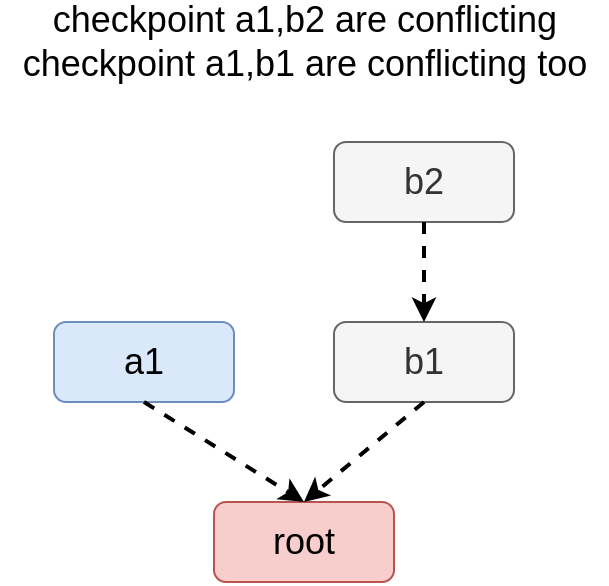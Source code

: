 <mxfile version="20.4.0" type="github">
  <diagram id="vy0jo_7U0iQDIroymy1A" name="Page-1">
    <mxGraphModel dx="1426" dy="794" grid="1" gridSize="10" guides="1" tooltips="1" connect="1" arrows="1" fold="1" page="1" pageScale="1" pageWidth="850" pageHeight="1100" math="0" shadow="0">
      <root>
        <mxCell id="0" />
        <mxCell id="1" parent="0" />
        <mxCell id="rveXuouI65hhvx1mZ-Yz-1" value="&lt;font style=&quot;font-size: 18px;&quot;&gt;root&lt;/font&gt;" style="rounded=1;whiteSpace=wrap;html=1;fillColor=#f8cecc;strokeColor=#b85450;" vertex="1" parent="1">
          <mxGeometry x="360" y="420" width="90" height="40" as="geometry" />
        </mxCell>
        <mxCell id="rveXuouI65hhvx1mZ-Yz-2" value="&lt;span style=&quot;font-size: 18px;&quot;&gt;b1&lt;/span&gt;" style="rounded=1;whiteSpace=wrap;html=1;fillColor=#f5f5f5;fontColor=#333333;strokeColor=#666666;" vertex="1" parent="1">
          <mxGeometry x="420" y="330" width="90" height="40" as="geometry" />
        </mxCell>
        <mxCell id="rveXuouI65hhvx1mZ-Yz-3" value="&lt;font style=&quot;font-size: 18px;&quot;&gt;a1&lt;/font&gt;" style="rounded=1;whiteSpace=wrap;html=1;fillColor=#dae8fc;strokeColor=#6c8ebf;" vertex="1" parent="1">
          <mxGeometry x="280" y="330" width="90" height="40" as="geometry" />
        </mxCell>
        <mxCell id="rveXuouI65hhvx1mZ-Yz-4" value="&lt;font style=&quot;font-size: 18px;&quot;&gt;b2&lt;/font&gt;" style="rounded=1;whiteSpace=wrap;html=1;fillColor=#f5f5f5;fontColor=#333333;strokeColor=#666666;" vertex="1" parent="1">
          <mxGeometry x="420" y="240" width="90" height="40" as="geometry" />
        </mxCell>
        <mxCell id="rveXuouI65hhvx1mZ-Yz-5" value="" style="endArrow=classic;html=1;rounded=0;fontSize=18;strokeWidth=2;dashed=1;exitX=0.5;exitY=1;exitDx=0;exitDy=0;entryX=0.5;entryY=0;entryDx=0;entryDy=0;" edge="1" parent="1" source="rveXuouI65hhvx1mZ-Yz-2" target="rveXuouI65hhvx1mZ-Yz-1">
          <mxGeometry width="50" height="50" relative="1" as="geometry">
            <mxPoint x="400" y="430" as="sourcePoint" />
            <mxPoint x="450" y="380" as="targetPoint" />
          </mxGeometry>
        </mxCell>
        <mxCell id="rveXuouI65hhvx1mZ-Yz-6" value="" style="endArrow=classic;html=1;rounded=0;fontSize=18;strokeWidth=2;dashed=1;exitX=0.5;exitY=1;exitDx=0;exitDy=0;entryX=0.5;entryY=0;entryDx=0;entryDy=0;" edge="1" parent="1" source="rveXuouI65hhvx1mZ-Yz-4" target="rveXuouI65hhvx1mZ-Yz-2">
          <mxGeometry width="50" height="50" relative="1" as="geometry">
            <mxPoint x="475" y="380" as="sourcePoint" />
            <mxPoint x="415" y="430" as="targetPoint" />
          </mxGeometry>
        </mxCell>
        <mxCell id="rveXuouI65hhvx1mZ-Yz-7" value="" style="endArrow=classic;html=1;rounded=0;fontSize=18;strokeWidth=2;dashed=1;exitX=0.5;exitY=1;exitDx=0;exitDy=0;entryX=0.5;entryY=0;entryDx=0;entryDy=0;" edge="1" parent="1" source="rveXuouI65hhvx1mZ-Yz-3" target="rveXuouI65hhvx1mZ-Yz-1">
          <mxGeometry width="50" height="50" relative="1" as="geometry">
            <mxPoint x="505" y="300" as="sourcePoint" />
            <mxPoint x="475" y="340" as="targetPoint" />
          </mxGeometry>
        </mxCell>
        <mxCell id="rveXuouI65hhvx1mZ-Yz-9" value="checkpoint a1,b2 are conflicting&lt;br&gt;checkpoint a1,b1 are conflicting too" style="text;html=1;strokeColor=none;fillColor=none;align=center;verticalAlign=middle;whiteSpace=wrap;rounded=0;fontSize=18;" vertex="1" parent="1">
          <mxGeometry x="253.75" y="190" width="302.5" as="geometry" />
        </mxCell>
      </root>
    </mxGraphModel>
  </diagram>
</mxfile>

